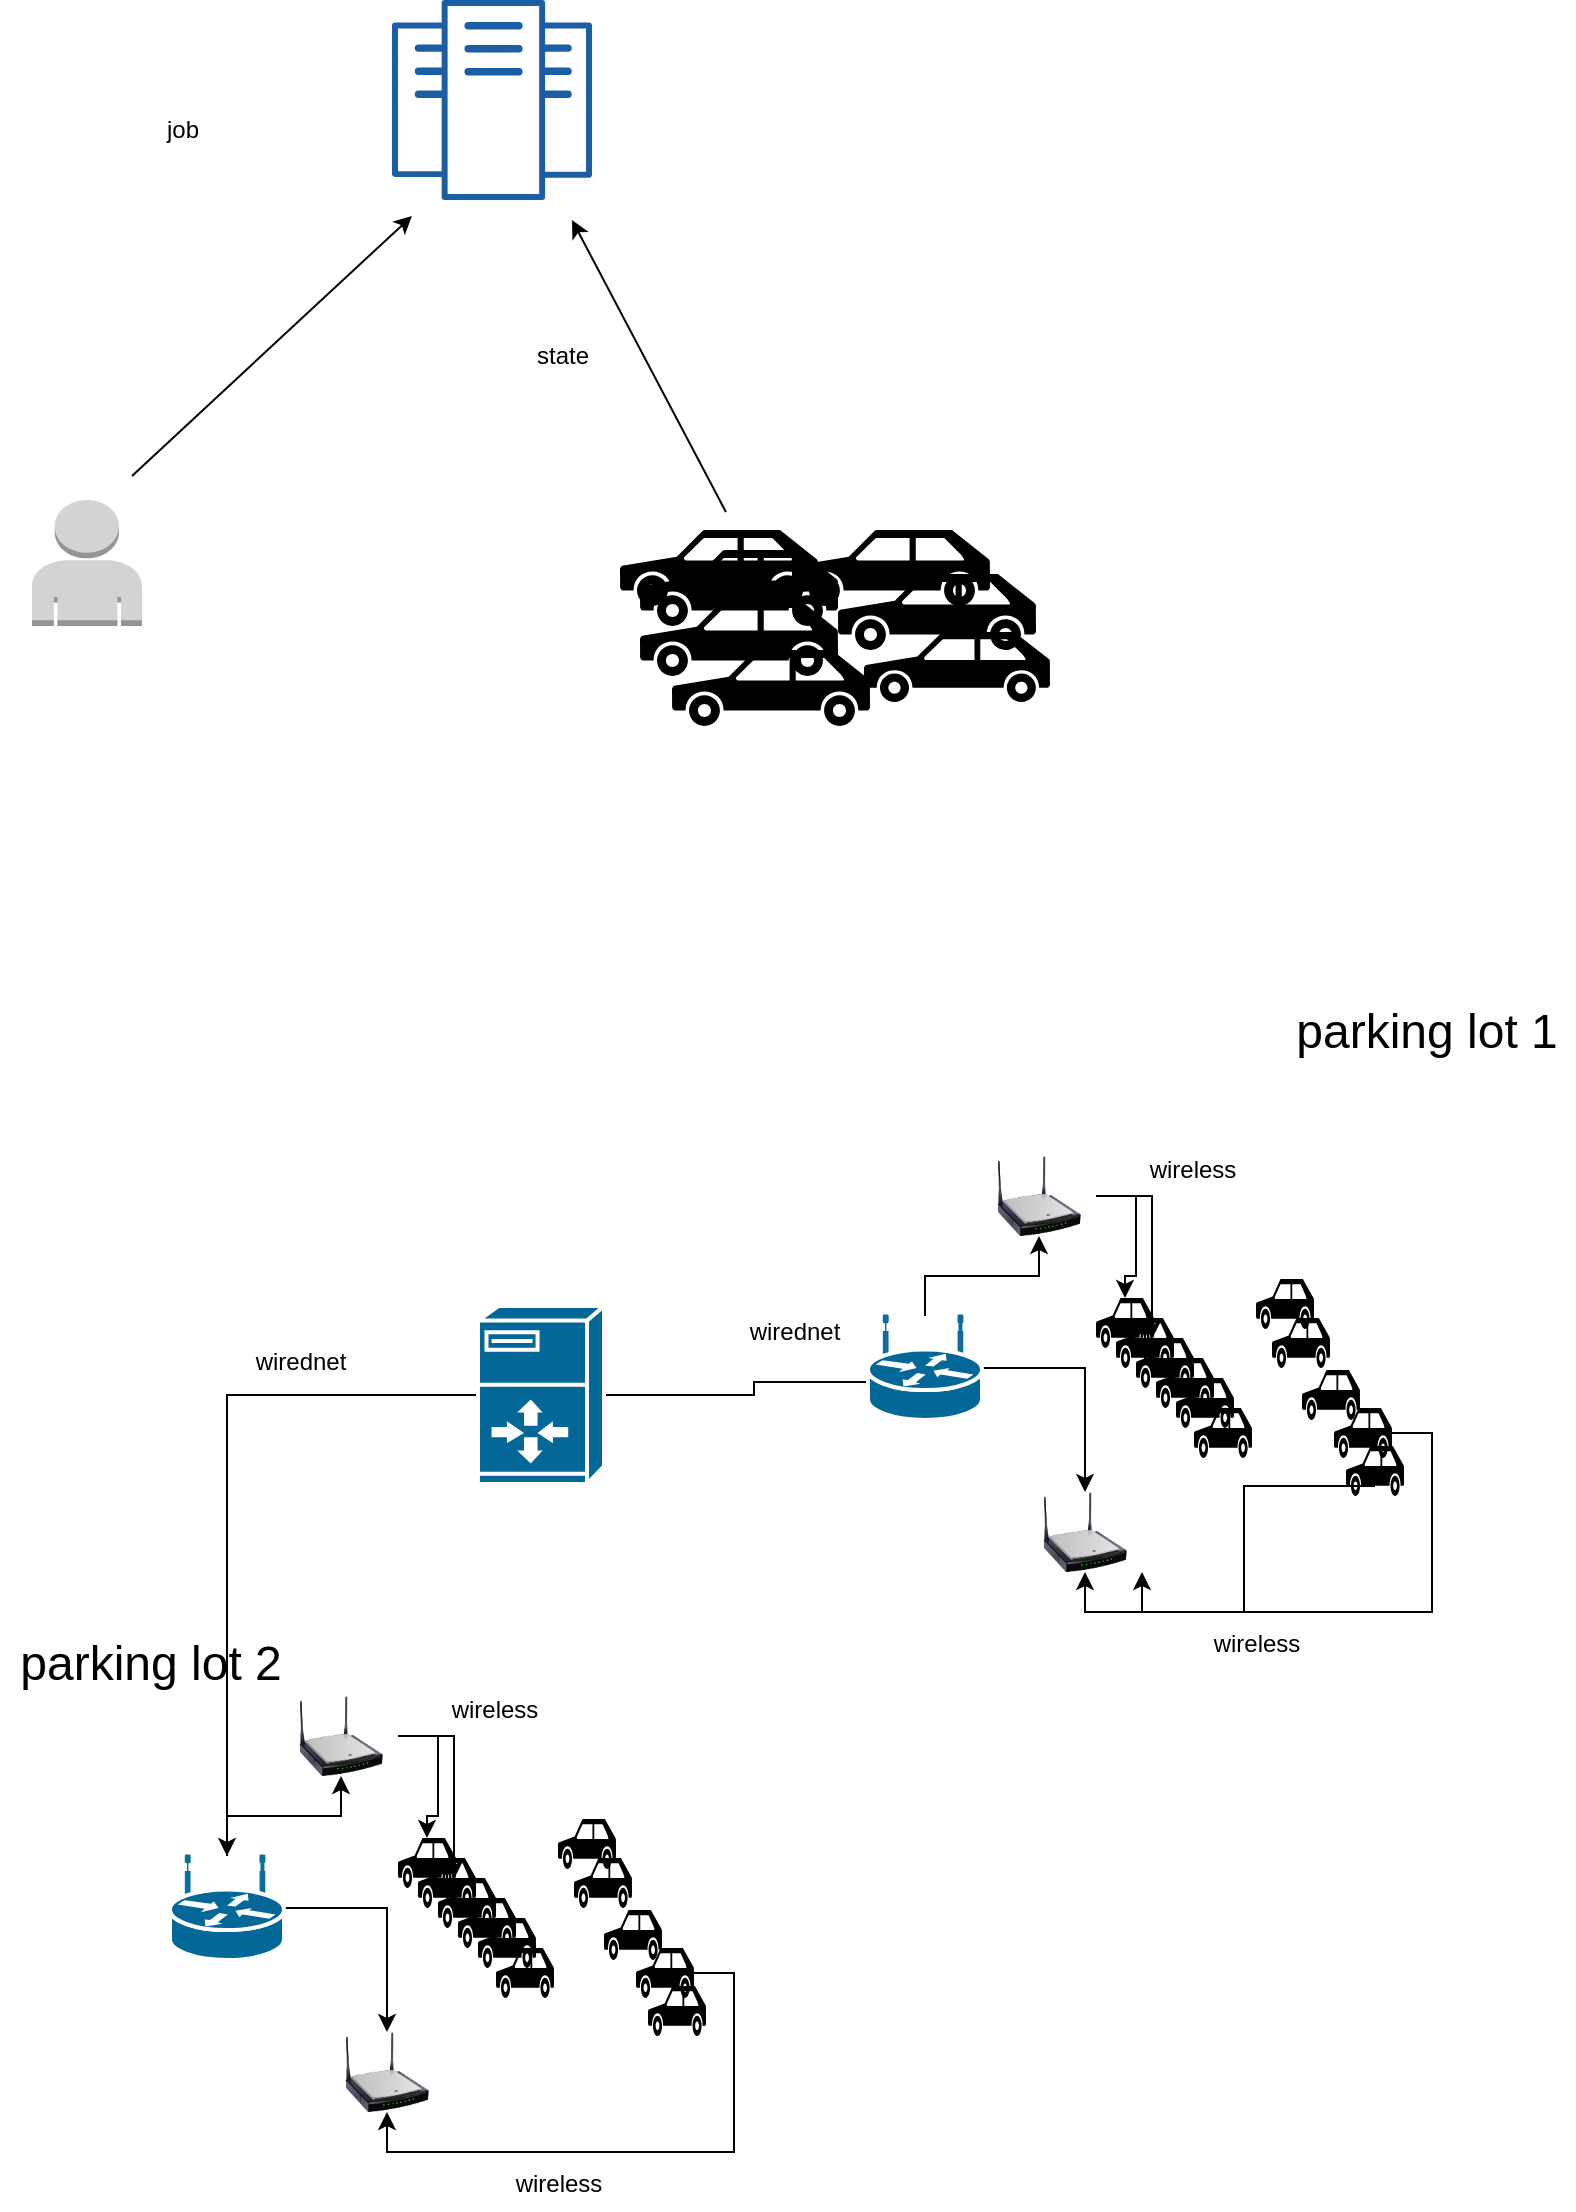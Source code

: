 <mxfile version="21.3.2" type="github">
  <diagram name="第 1 页" id="9TLB_RtZ3R_Jhb1D66K_">
    <mxGraphModel dx="1961" dy="771" grid="0" gridSize="10" guides="1" tooltips="1" connect="1" arrows="1" fold="1" page="1" pageScale="1" pageWidth="827" pageHeight="1169" math="0" shadow="0">
      <root>
        <mxCell id="0" />
        <mxCell id="1" parent="0" />
        <mxCell id="J-K4e3Bai8CajE-sFheH-1" value="" style="image;aspect=fixed;perimeter=ellipsePerimeter;html=1;align=center;shadow=0;dashed=0;fontColor=#4277BB;labelBackgroundColor=default;fontSize=12;spacingTop=3;image=img/lib/ibm/vpc/Enterprise.svg;" vertex="1" parent="1">
          <mxGeometry x="173" width="100" height="100" as="geometry" />
        </mxCell>
        <mxCell id="J-K4e3Bai8CajE-sFheH-2" value="" style="outlineConnect=0;dashed=0;verticalLabelPosition=bottom;verticalAlign=top;align=center;html=1;shape=mxgraph.aws3.user;fillColor=#D2D3D3;gradientColor=none;" vertex="1" parent="1">
          <mxGeometry x="-7" y="250" width="55" height="63" as="geometry" />
        </mxCell>
        <mxCell id="J-K4e3Bai8CajE-sFheH-3" value="" style="endArrow=classic;html=1;rounded=0;" edge="1" parent="1">
          <mxGeometry width="50" height="50" relative="1" as="geometry">
            <mxPoint x="43" y="238" as="sourcePoint" />
            <mxPoint x="183" y="108" as="targetPoint" />
          </mxGeometry>
        </mxCell>
        <mxCell id="J-K4e3Bai8CajE-sFheH-4" value="" style="shape=image;html=1;verticalAlign=top;verticalLabelPosition=bottom;labelBackgroundColor=#ffffff;imageAspect=0;aspect=fixed;image=https://cdn4.iconfinder.com/data/icons/48-bubbles/48/12.File-128.png" vertex="1" parent="1">
          <mxGeometry x="48" y="90" width="73" height="73" as="geometry" />
        </mxCell>
        <mxCell id="J-K4e3Bai8CajE-sFheH-5" value="job" style="text;html=1;align=center;verticalAlign=middle;resizable=0;points=[];autosize=1;strokeColor=none;fillColor=none;" vertex="1" parent="1">
          <mxGeometry x="48" y="50" width="40" height="30" as="geometry" />
        </mxCell>
        <mxCell id="J-K4e3Bai8CajE-sFheH-6" value="" style="shape=mxgraph.signs.transportation.car_3;html=1;pointerEvents=1;fillColor=#000000;strokeColor=none;verticalLabelPosition=bottom;verticalAlign=top;align=center;" vertex="1" parent="1">
          <mxGeometry x="287" y="265" width="99" height="38" as="geometry" />
        </mxCell>
        <mxCell id="J-K4e3Bai8CajE-sFheH-7" value="" style="endArrow=classic;html=1;rounded=0;exitX=0.535;exitY=-0.237;exitDx=0;exitDy=0;exitPerimeter=0;" edge="1" parent="1" source="J-K4e3Bai8CajE-sFheH-6">
          <mxGeometry width="50" height="50" relative="1" as="geometry">
            <mxPoint x="213" y="160" as="sourcePoint" />
            <mxPoint x="263" y="110" as="targetPoint" />
          </mxGeometry>
        </mxCell>
        <mxCell id="J-K4e3Bai8CajE-sFheH-8" value="state" style="text;html=1;align=center;verticalAlign=middle;resizable=0;points=[];autosize=1;strokeColor=none;fillColor=none;" vertex="1" parent="1">
          <mxGeometry x="233" y="163" width="50" height="30" as="geometry" />
        </mxCell>
        <mxCell id="J-K4e3Bai8CajE-sFheH-11" value="" style="shape=mxgraph.signs.transportation.car_3;html=1;pointerEvents=1;fillColor=#000000;strokeColor=none;verticalLabelPosition=bottom;verticalAlign=top;align=center;" vertex="1" parent="1">
          <mxGeometry x="297" y="275" width="99" height="38" as="geometry" />
        </mxCell>
        <mxCell id="J-K4e3Bai8CajE-sFheH-12" value="" style="shape=mxgraph.signs.transportation.car_3;html=1;pointerEvents=1;fillColor=#000000;strokeColor=none;verticalLabelPosition=bottom;verticalAlign=top;align=center;" vertex="1" parent="1">
          <mxGeometry x="297" y="300" width="99" height="38" as="geometry" />
        </mxCell>
        <mxCell id="J-K4e3Bai8CajE-sFheH-13" value="" style="shape=mxgraph.signs.transportation.car_3;html=1;pointerEvents=1;fillColor=#000000;strokeColor=none;verticalLabelPosition=bottom;verticalAlign=top;align=center;" vertex="1" parent="1">
          <mxGeometry x="373" y="265" width="99" height="38" as="geometry" />
        </mxCell>
        <mxCell id="J-K4e3Bai8CajE-sFheH-14" value="" style="shape=mxgraph.signs.transportation.car_3;html=1;pointerEvents=1;fillColor=#000000;strokeColor=none;verticalLabelPosition=bottom;verticalAlign=top;align=center;" vertex="1" parent="1">
          <mxGeometry x="409" y="316" width="93" height="35" as="geometry" />
        </mxCell>
        <mxCell id="J-K4e3Bai8CajE-sFheH-15" value="" style="shape=mxgraph.signs.transportation.car_3;html=1;pointerEvents=1;fillColor=#000000;strokeColor=none;verticalLabelPosition=bottom;verticalAlign=top;align=center;" vertex="1" parent="1">
          <mxGeometry x="396" y="287" width="99" height="38" as="geometry" />
        </mxCell>
        <mxCell id="J-K4e3Bai8CajE-sFheH-16" value="" style="shape=mxgraph.signs.transportation.car_3;html=1;pointerEvents=1;fillColor=#000000;strokeColor=none;verticalLabelPosition=bottom;verticalAlign=top;align=center;" vertex="1" parent="1">
          <mxGeometry x="313" y="325" width="99" height="38" as="geometry" />
        </mxCell>
        <mxCell id="J-K4e3Bai8CajE-sFheH-35" style="edgeStyle=orthogonalEdgeStyle;rounded=0;orthogonalLoop=1;jettySize=auto;html=1;exitX=1;exitY=0.5;exitDx=0;exitDy=0;exitPerimeter=0;entryX=0.12;entryY=0.93;entryDx=0;entryDy=0;entryPerimeter=0;" edge="1" parent="1" source="J-K4e3Bai8CajE-sFheH-18" target="J-K4e3Bai8CajE-sFheH-20">
          <mxGeometry relative="1" as="geometry">
            <Array as="points">
              <mxPoint x="354" y="698" />
              <mxPoint x="354" y="691" />
              <mxPoint x="418" y="691" />
            </Array>
          </mxGeometry>
        </mxCell>
        <mxCell id="J-K4e3Bai8CajE-sFheH-74" style="edgeStyle=orthogonalEdgeStyle;rounded=0;orthogonalLoop=1;jettySize=auto;html=1;" edge="1" parent="1" source="J-K4e3Bai8CajE-sFheH-18" target="J-K4e3Bai8CajE-sFheH-52">
          <mxGeometry relative="1" as="geometry" />
        </mxCell>
        <mxCell id="J-K4e3Bai8CajE-sFheH-18" value="" style="shape=mxgraph.cisco.servers.server_with_router;sketch=0;html=1;pointerEvents=1;dashed=0;fillColor=#036897;strokeColor=#ffffff;strokeWidth=2;verticalLabelPosition=bottom;verticalAlign=top;align=center;outlineConnect=0;" vertex="1" parent="1">
          <mxGeometry x="216" y="653" width="63" height="89" as="geometry" />
        </mxCell>
        <mxCell id="J-K4e3Bai8CajE-sFheH-19" value="" style="image;html=1;image=img/lib/clip_art/networking/Wireless_Router_N_128x128.png" vertex="1" parent="1">
          <mxGeometry x="491" y="746" width="57" height="40" as="geometry" />
        </mxCell>
        <mxCell id="J-K4e3Bai8CajE-sFheH-36" value="" style="edgeStyle=orthogonalEdgeStyle;rounded=0;orthogonalLoop=1;jettySize=auto;html=1;" edge="1" parent="1" source="J-K4e3Bai8CajE-sFheH-20" target="J-K4e3Bai8CajE-sFheH-19">
          <mxGeometry relative="1" as="geometry" />
        </mxCell>
        <mxCell id="J-K4e3Bai8CajE-sFheH-37" value="" style="edgeStyle=orthogonalEdgeStyle;rounded=0;orthogonalLoop=1;jettySize=auto;html=1;" edge="1" parent="1" source="J-K4e3Bai8CajE-sFheH-20" target="J-K4e3Bai8CajE-sFheH-21">
          <mxGeometry relative="1" as="geometry" />
        </mxCell>
        <mxCell id="J-K4e3Bai8CajE-sFheH-20" value="" style="shape=mxgraph.cisco.routers.wireless_router;html=1;pointerEvents=1;dashed=0;fillColor=#036897;strokeColor=#ffffff;strokeWidth=2;verticalLabelPosition=bottom;verticalAlign=top;align=center;outlineConnect=0;" vertex="1" parent="1">
          <mxGeometry x="411" y="658" width="57" height="52" as="geometry" />
        </mxCell>
        <mxCell id="J-K4e3Bai8CajE-sFheH-39" style="edgeStyle=orthogonalEdgeStyle;rounded=0;orthogonalLoop=1;jettySize=auto;html=1;exitX=1;exitY=0.5;exitDx=0;exitDy=0;entryX=0.5;entryY=0;entryDx=0;entryDy=0;entryPerimeter=0;" edge="1" parent="1" source="J-K4e3Bai8CajE-sFheH-21" target="J-K4e3Bai8CajE-sFheH-23">
          <mxGeometry relative="1" as="geometry" />
        </mxCell>
        <mxCell id="J-K4e3Bai8CajE-sFheH-40" style="edgeStyle=orthogonalEdgeStyle;rounded=0;orthogonalLoop=1;jettySize=auto;html=1;exitX=1.08;exitY=0.853;exitDx=0;exitDy=0;entryX=0.5;entryY=0;entryDx=0;entryDy=0;entryPerimeter=0;exitPerimeter=0;" edge="1" parent="1" source="J-K4e3Bai8CajE-sFheH-24" target="J-K4e3Bai8CajE-sFheH-24">
          <mxGeometry relative="1" as="geometry" />
        </mxCell>
        <mxCell id="J-K4e3Bai8CajE-sFheH-41" style="edgeStyle=orthogonalEdgeStyle;rounded=0;orthogonalLoop=1;jettySize=auto;html=1;exitX=1;exitY=0.5;exitDx=0;exitDy=0;entryX=0.276;entryY=0.02;entryDx=0;entryDy=0;entryPerimeter=0;" edge="1" parent="1" source="J-K4e3Bai8CajE-sFheH-21" target="J-K4e3Bai8CajE-sFheH-25">
          <mxGeometry relative="1" as="geometry" />
        </mxCell>
        <mxCell id="J-K4e3Bai8CajE-sFheH-21" value="" style="image;html=1;image=img/lib/clip_art/networking/Wireless_Router_N_128x128.png" vertex="1" parent="1">
          <mxGeometry x="468" y="578" width="57" height="40" as="geometry" />
        </mxCell>
        <mxCell id="J-K4e3Bai8CajE-sFheH-23" value="" style="shape=mxgraph.signs.transportation.car_3;html=1;pointerEvents=1;fillColor=#000000;strokeColor=none;verticalLabelPosition=bottom;verticalAlign=top;align=center;" vertex="1" parent="1">
          <mxGeometry x="525" y="649" width="29" height="25" as="geometry" />
        </mxCell>
        <mxCell id="J-K4e3Bai8CajE-sFheH-24" value="" style="shape=mxgraph.signs.transportation.car_3;html=1;pointerEvents=1;fillColor=#000000;strokeColor=none;verticalLabelPosition=bottom;verticalAlign=top;align=center;" vertex="1" parent="1">
          <mxGeometry x="535" y="659" width="29" height="25" as="geometry" />
        </mxCell>
        <mxCell id="J-K4e3Bai8CajE-sFheH-25" value="" style="shape=mxgraph.signs.transportation.car_3;html=1;pointerEvents=1;fillColor=#000000;strokeColor=none;verticalLabelPosition=bottom;verticalAlign=top;align=center;" vertex="1" parent="1">
          <mxGeometry x="545" y="669" width="29" height="25" as="geometry" />
        </mxCell>
        <mxCell id="J-K4e3Bai8CajE-sFheH-26" value="" style="shape=mxgraph.signs.transportation.car_3;html=1;pointerEvents=1;fillColor=#000000;strokeColor=none;verticalLabelPosition=bottom;verticalAlign=top;align=center;" vertex="1" parent="1">
          <mxGeometry x="555" y="679" width="29" height="25" as="geometry" />
        </mxCell>
        <mxCell id="J-K4e3Bai8CajE-sFheH-27" value="" style="shape=mxgraph.signs.transportation.car_3;html=1;pointerEvents=1;fillColor=#000000;strokeColor=none;verticalLabelPosition=bottom;verticalAlign=top;align=center;" vertex="1" parent="1">
          <mxGeometry x="565" y="689" width="29" height="25" as="geometry" />
        </mxCell>
        <mxCell id="J-K4e3Bai8CajE-sFheH-28" value="" style="shape=mxgraph.signs.transportation.car_3;html=1;pointerEvents=1;fillColor=#000000;strokeColor=none;verticalLabelPosition=bottom;verticalAlign=top;align=center;" vertex="1" parent="1">
          <mxGeometry x="605" y="639.5" width="29" height="25" as="geometry" />
        </mxCell>
        <mxCell id="J-K4e3Bai8CajE-sFheH-29" value="" style="shape=mxgraph.signs.transportation.car_3;html=1;pointerEvents=1;fillColor=#000000;strokeColor=none;verticalLabelPosition=bottom;verticalAlign=top;align=center;" vertex="1" parent="1">
          <mxGeometry x="613" y="659" width="29" height="25" as="geometry" />
        </mxCell>
        <mxCell id="J-K4e3Bai8CajE-sFheH-43" style="edgeStyle=orthogonalEdgeStyle;rounded=0;orthogonalLoop=1;jettySize=auto;html=1;exitX=1;exitY=0.5;exitDx=0;exitDy=0;exitPerimeter=0;entryX=0.5;entryY=1;entryDx=0;entryDy=0;" edge="1" parent="1" source="J-K4e3Bai8CajE-sFheH-30" target="J-K4e3Bai8CajE-sFheH-19">
          <mxGeometry relative="1" as="geometry" />
        </mxCell>
        <mxCell id="J-K4e3Bai8CajE-sFheH-30" value="" style="shape=mxgraph.signs.transportation.car_3;html=1;pointerEvents=1;fillColor=#000000;strokeColor=none;verticalLabelPosition=bottom;verticalAlign=top;align=center;" vertex="1" parent="1">
          <mxGeometry x="644" y="704" width="29" height="25" as="geometry" />
        </mxCell>
        <mxCell id="J-K4e3Bai8CajE-sFheH-31" value="" style="shape=mxgraph.signs.transportation.car_3;html=1;pointerEvents=1;fillColor=#000000;strokeColor=none;verticalLabelPosition=bottom;verticalAlign=top;align=center;" vertex="1" parent="1">
          <mxGeometry x="628" y="685" width="29" height="25" as="geometry" />
        </mxCell>
        <mxCell id="J-K4e3Bai8CajE-sFheH-32" value="" style="shape=mxgraph.signs.transportation.car_3;html=1;pointerEvents=1;fillColor=#000000;strokeColor=none;verticalLabelPosition=bottom;verticalAlign=top;align=center;" vertex="1" parent="1">
          <mxGeometry x="574" y="704" width="29" height="25" as="geometry" />
        </mxCell>
        <mxCell id="J-K4e3Bai8CajE-sFheH-42" style="edgeStyle=orthogonalEdgeStyle;rounded=0;orthogonalLoop=1;jettySize=auto;html=1;exitX=0.5;exitY=0.8;exitDx=0;exitDy=0;exitPerimeter=0;entryX=1;entryY=1;entryDx=0;entryDy=0;" edge="1" parent="1" source="J-K4e3Bai8CajE-sFheH-33" target="J-K4e3Bai8CajE-sFheH-19">
          <mxGeometry relative="1" as="geometry" />
        </mxCell>
        <mxCell id="J-K4e3Bai8CajE-sFheH-33" value="" style="shape=mxgraph.signs.transportation.car_3;html=1;pointerEvents=1;fillColor=#000000;strokeColor=none;verticalLabelPosition=bottom;verticalAlign=top;align=center;" vertex="1" parent="1">
          <mxGeometry x="650" y="723" width="29" height="25" as="geometry" />
        </mxCell>
        <mxCell id="J-K4e3Bai8CajE-sFheH-38" value="wirednet" style="text;html=1;align=center;verticalAlign=middle;resizable=0;points=[];autosize=1;strokeColor=none;fillColor=none;" vertex="1" parent="1">
          <mxGeometry x="342" y="653" width="63" height="26" as="geometry" />
        </mxCell>
        <mxCell id="J-K4e3Bai8CajE-sFheH-44" value="wireless" style="text;html=1;align=center;verticalAlign=middle;resizable=0;points=[];autosize=1;strokeColor=none;fillColor=none;" vertex="1" parent="1">
          <mxGeometry x="574" y="809" width="61" height="26" as="geometry" />
        </mxCell>
        <mxCell id="J-K4e3Bai8CajE-sFheH-45" value="wireless" style="text;html=1;align=center;verticalAlign=middle;resizable=0;points=[];autosize=1;strokeColor=none;fillColor=none;" vertex="1" parent="1">
          <mxGeometry x="542" y="572" width="61" height="26" as="geometry" />
        </mxCell>
        <mxCell id="J-K4e3Bai8CajE-sFheH-47" value="&lt;font style=&quot;font-size: 24px;&quot;&gt;parking lot 1&lt;/font&gt;" style="text;html=1;align=center;verticalAlign=middle;resizable=0;points=[];autosize=1;strokeColor=none;fillColor=none;" vertex="1" parent="1">
          <mxGeometry x="615" y="495" width="149" height="41" as="geometry" />
        </mxCell>
        <mxCell id="J-K4e3Bai8CajE-sFheH-49" value="" style="image;html=1;image=img/lib/clip_art/networking/Wireless_Router_N_128x128.png" vertex="1" parent="1">
          <mxGeometry x="142" y="1016" width="57" height="40" as="geometry" />
        </mxCell>
        <mxCell id="J-K4e3Bai8CajE-sFheH-50" value="" style="edgeStyle=orthogonalEdgeStyle;rounded=0;orthogonalLoop=1;jettySize=auto;html=1;" edge="1" parent="1" source="J-K4e3Bai8CajE-sFheH-52" target="J-K4e3Bai8CajE-sFheH-49">
          <mxGeometry relative="1" as="geometry" />
        </mxCell>
        <mxCell id="J-K4e3Bai8CajE-sFheH-51" value="" style="edgeStyle=orthogonalEdgeStyle;rounded=0;orthogonalLoop=1;jettySize=auto;html=1;" edge="1" parent="1" source="J-K4e3Bai8CajE-sFheH-52" target="J-K4e3Bai8CajE-sFheH-56">
          <mxGeometry relative="1" as="geometry" />
        </mxCell>
        <mxCell id="J-K4e3Bai8CajE-sFheH-52" value="" style="shape=mxgraph.cisco.routers.wireless_router;html=1;pointerEvents=1;dashed=0;fillColor=#036897;strokeColor=#ffffff;strokeWidth=2;verticalLabelPosition=bottom;verticalAlign=top;align=center;outlineConnect=0;" vertex="1" parent="1">
          <mxGeometry x="62" y="928" width="57" height="52" as="geometry" />
        </mxCell>
        <mxCell id="J-K4e3Bai8CajE-sFheH-53" style="edgeStyle=orthogonalEdgeStyle;rounded=0;orthogonalLoop=1;jettySize=auto;html=1;exitX=1;exitY=0.5;exitDx=0;exitDy=0;entryX=0.5;entryY=0;entryDx=0;entryDy=0;entryPerimeter=0;" edge="1" parent="1" source="J-K4e3Bai8CajE-sFheH-56" target="J-K4e3Bai8CajE-sFheH-57">
          <mxGeometry relative="1" as="geometry" />
        </mxCell>
        <mxCell id="J-K4e3Bai8CajE-sFheH-54" style="edgeStyle=orthogonalEdgeStyle;rounded=0;orthogonalLoop=1;jettySize=auto;html=1;exitX=1.08;exitY=0.853;exitDx=0;exitDy=0;entryX=0.5;entryY=0;entryDx=0;entryDy=0;entryPerimeter=0;exitPerimeter=0;" edge="1" parent="1" source="J-K4e3Bai8CajE-sFheH-58" target="J-K4e3Bai8CajE-sFheH-58">
          <mxGeometry relative="1" as="geometry" />
        </mxCell>
        <mxCell id="J-K4e3Bai8CajE-sFheH-55" style="edgeStyle=orthogonalEdgeStyle;rounded=0;orthogonalLoop=1;jettySize=auto;html=1;exitX=1;exitY=0.5;exitDx=0;exitDy=0;entryX=0.276;entryY=0.02;entryDx=0;entryDy=0;entryPerimeter=0;" edge="1" parent="1" source="J-K4e3Bai8CajE-sFheH-56" target="J-K4e3Bai8CajE-sFheH-59">
          <mxGeometry relative="1" as="geometry" />
        </mxCell>
        <mxCell id="J-K4e3Bai8CajE-sFheH-56" value="" style="image;html=1;image=img/lib/clip_art/networking/Wireless_Router_N_128x128.png" vertex="1" parent="1">
          <mxGeometry x="119" y="848" width="57" height="40" as="geometry" />
        </mxCell>
        <mxCell id="J-K4e3Bai8CajE-sFheH-57" value="" style="shape=mxgraph.signs.transportation.car_3;html=1;pointerEvents=1;fillColor=#000000;strokeColor=none;verticalLabelPosition=bottom;verticalAlign=top;align=center;" vertex="1" parent="1">
          <mxGeometry x="176" y="919" width="29" height="25" as="geometry" />
        </mxCell>
        <mxCell id="J-K4e3Bai8CajE-sFheH-58" value="" style="shape=mxgraph.signs.transportation.car_3;html=1;pointerEvents=1;fillColor=#000000;strokeColor=none;verticalLabelPosition=bottom;verticalAlign=top;align=center;" vertex="1" parent="1">
          <mxGeometry x="186" y="929" width="29" height="25" as="geometry" />
        </mxCell>
        <mxCell id="J-K4e3Bai8CajE-sFheH-59" value="" style="shape=mxgraph.signs.transportation.car_3;html=1;pointerEvents=1;fillColor=#000000;strokeColor=none;verticalLabelPosition=bottom;verticalAlign=top;align=center;" vertex="1" parent="1">
          <mxGeometry x="196" y="939" width="29" height="25" as="geometry" />
        </mxCell>
        <mxCell id="J-K4e3Bai8CajE-sFheH-60" value="" style="shape=mxgraph.signs.transportation.car_3;html=1;pointerEvents=1;fillColor=#000000;strokeColor=none;verticalLabelPosition=bottom;verticalAlign=top;align=center;" vertex="1" parent="1">
          <mxGeometry x="206" y="949" width="29" height="25" as="geometry" />
        </mxCell>
        <mxCell id="J-K4e3Bai8CajE-sFheH-61" value="" style="shape=mxgraph.signs.transportation.car_3;html=1;pointerEvents=1;fillColor=#000000;strokeColor=none;verticalLabelPosition=bottom;verticalAlign=top;align=center;" vertex="1" parent="1">
          <mxGeometry x="216" y="959" width="29" height="25" as="geometry" />
        </mxCell>
        <mxCell id="J-K4e3Bai8CajE-sFheH-62" value="" style="shape=mxgraph.signs.transportation.car_3;html=1;pointerEvents=1;fillColor=#000000;strokeColor=none;verticalLabelPosition=bottom;verticalAlign=top;align=center;" vertex="1" parent="1">
          <mxGeometry x="256" y="909.5" width="29" height="25" as="geometry" />
        </mxCell>
        <mxCell id="J-K4e3Bai8CajE-sFheH-63" value="" style="shape=mxgraph.signs.transportation.car_3;html=1;pointerEvents=1;fillColor=#000000;strokeColor=none;verticalLabelPosition=bottom;verticalAlign=top;align=center;" vertex="1" parent="1">
          <mxGeometry x="264" y="929" width="29" height="25" as="geometry" />
        </mxCell>
        <mxCell id="J-K4e3Bai8CajE-sFheH-64" style="edgeStyle=orthogonalEdgeStyle;rounded=0;orthogonalLoop=1;jettySize=auto;html=1;exitX=1;exitY=0.5;exitDx=0;exitDy=0;exitPerimeter=0;entryX=0.5;entryY=1;entryDx=0;entryDy=0;" edge="1" parent="1" source="J-K4e3Bai8CajE-sFheH-65" target="J-K4e3Bai8CajE-sFheH-49">
          <mxGeometry relative="1" as="geometry" />
        </mxCell>
        <mxCell id="J-K4e3Bai8CajE-sFheH-65" value="" style="shape=mxgraph.signs.transportation.car_3;html=1;pointerEvents=1;fillColor=#000000;strokeColor=none;verticalLabelPosition=bottom;verticalAlign=top;align=center;" vertex="1" parent="1">
          <mxGeometry x="295" y="974" width="29" height="25" as="geometry" />
        </mxCell>
        <mxCell id="J-K4e3Bai8CajE-sFheH-66" value="" style="shape=mxgraph.signs.transportation.car_3;html=1;pointerEvents=1;fillColor=#000000;strokeColor=none;verticalLabelPosition=bottom;verticalAlign=top;align=center;" vertex="1" parent="1">
          <mxGeometry x="279" y="955" width="29" height="25" as="geometry" />
        </mxCell>
        <mxCell id="J-K4e3Bai8CajE-sFheH-67" value="" style="shape=mxgraph.signs.transportation.car_3;html=1;pointerEvents=1;fillColor=#000000;strokeColor=none;verticalLabelPosition=bottom;verticalAlign=top;align=center;" vertex="1" parent="1">
          <mxGeometry x="225" y="974" width="29" height="25" as="geometry" />
        </mxCell>
        <mxCell id="J-K4e3Bai8CajE-sFheH-69" value="" style="shape=mxgraph.signs.transportation.car_3;html=1;pointerEvents=1;fillColor=#000000;strokeColor=none;verticalLabelPosition=bottom;verticalAlign=top;align=center;" vertex="1" parent="1">
          <mxGeometry x="301" y="993" width="29" height="25" as="geometry" />
        </mxCell>
        <mxCell id="J-K4e3Bai8CajE-sFheH-70" value="wirednet" style="text;html=1;align=center;verticalAlign=middle;resizable=0;points=[];autosize=1;strokeColor=none;fillColor=none;" vertex="1" parent="1">
          <mxGeometry x="95" y="668" width="63" height="26" as="geometry" />
        </mxCell>
        <mxCell id="J-K4e3Bai8CajE-sFheH-71" value="wireless" style="text;html=1;align=center;verticalAlign=middle;resizable=0;points=[];autosize=1;strokeColor=none;fillColor=none;" vertex="1" parent="1">
          <mxGeometry x="225" y="1079" width="61" height="26" as="geometry" />
        </mxCell>
        <mxCell id="J-K4e3Bai8CajE-sFheH-72" value="wireless" style="text;html=1;align=center;verticalAlign=middle;resizable=0;points=[];autosize=1;strokeColor=none;fillColor=none;" vertex="1" parent="1">
          <mxGeometry x="193" y="842" width="61" height="26" as="geometry" />
        </mxCell>
        <mxCell id="J-K4e3Bai8CajE-sFheH-73" value="&lt;font style=&quot;font-size: 24px;&quot;&gt;parking lot 2&lt;/font&gt;" style="text;html=1;align=center;verticalAlign=middle;resizable=0;points=[];autosize=1;strokeColor=none;fillColor=none;" vertex="1" parent="1">
          <mxGeometry x="-23" y="811" width="149" height="41" as="geometry" />
        </mxCell>
      </root>
    </mxGraphModel>
  </diagram>
</mxfile>
